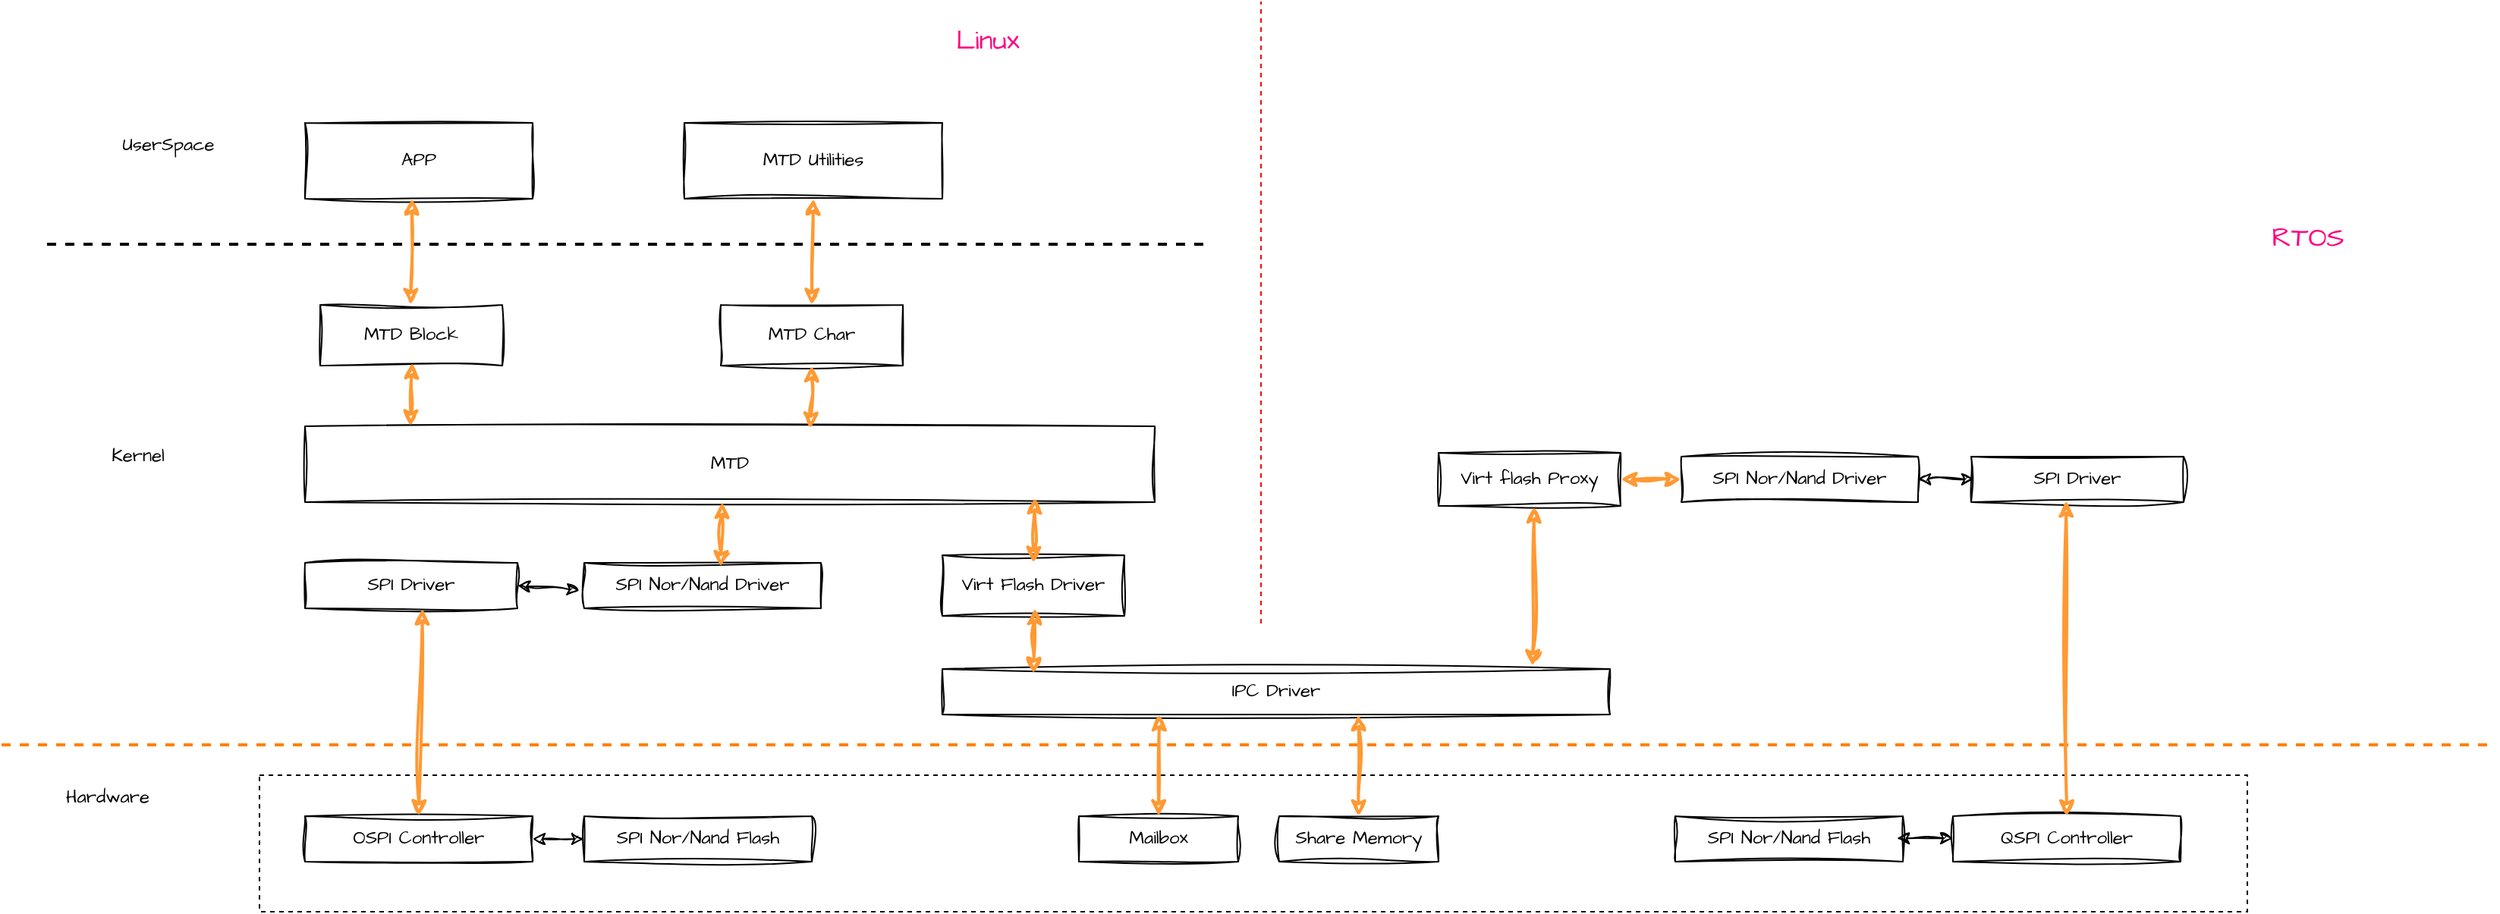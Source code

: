 <mxfile version="26.1.2">
  <diagram name="第 1 页" id="p2nWNXjsKLNtVL2lfu06">
    <mxGraphModel dx="2514" dy="2047" grid="1" gridSize="10" guides="1" tooltips="1" connect="1" arrows="1" fold="1" page="1" pageScale="1" pageWidth="827" pageHeight="1169" math="0" shadow="0">
      <root>
        <mxCell id="0" />
        <mxCell id="1" parent="0" />
        <mxCell id="jwYVZPnirGc2iIpFIKIp-25" value="" style="rounded=0;whiteSpace=wrap;html=1;hachureGap=4;fontFamily=Architects Daughter;fontSource=https%3A%2F%2Ffonts.googleapis.com%2Fcss%3Ffamily%3DArchitects%2BDaughter;dashed=1;" vertex="1" parent="1">
          <mxGeometry x="50" y="380" width="1310" height="90" as="geometry" />
        </mxCell>
        <mxCell id="jwYVZPnirGc2iIpFIKIp-1" value="OSPI Controller" style="rounded=0;whiteSpace=wrap;html=1;sketch=1;hachureGap=4;jiggle=2;curveFitting=1;fontFamily=Architects Daughter;fontSource=https%3A%2F%2Ffonts.googleapis.com%2Fcss%3Ffamily%3DArchitects%2BDaughter;" vertex="1" parent="1">
          <mxGeometry x="80" y="407" width="150" height="30" as="geometry" />
        </mxCell>
        <mxCell id="jwYVZPnirGc2iIpFIKIp-2" value="SPI Driver" style="rounded=0;whiteSpace=wrap;html=1;sketch=1;hachureGap=4;jiggle=2;curveFitting=1;fontFamily=Architects Daughter;fontSource=https%3A%2F%2Ffonts.googleapis.com%2Fcss%3Ffamily%3DArchitects%2BDaughter;" vertex="1" parent="1">
          <mxGeometry x="80" y="240" width="140" height="30" as="geometry" />
        </mxCell>
        <mxCell id="jwYVZPnirGc2iIpFIKIp-3" value="SPI Nor/Nand Flash" style="rounded=0;whiteSpace=wrap;html=1;sketch=1;hachureGap=4;jiggle=2;curveFitting=1;fontFamily=Architects Daughter;fontSource=https%3A%2F%2Ffonts.googleapis.com%2Fcss%3Ffamily%3DArchitects%2BDaughter;" vertex="1" parent="1">
          <mxGeometry x="264" y="407" width="150" height="30" as="geometry" />
        </mxCell>
        <mxCell id="jwYVZPnirGc2iIpFIKIp-4" value="SPI Nor/Nand Driver" style="rounded=0;whiteSpace=wrap;html=1;sketch=1;hachureGap=4;jiggle=2;curveFitting=1;fontFamily=Architects Daughter;fontSource=https%3A%2F%2Ffonts.googleapis.com%2Fcss%3Ffamily%3DArchitects%2BDaughter;" vertex="1" parent="1">
          <mxGeometry x="264" y="240" width="156" height="30" as="geometry" />
        </mxCell>
        <mxCell id="jwYVZPnirGc2iIpFIKIp-5" value="MTD" style="rounded=0;whiteSpace=wrap;html=1;sketch=1;hachureGap=4;jiggle=2;curveFitting=1;fontFamily=Architects Daughter;fontSource=https%3A%2F%2Ffonts.googleapis.com%2Fcss%3Ffamily%3DArchitects%2BDaughter;" vertex="1" parent="1">
          <mxGeometry x="80" y="150" width="560" height="50" as="geometry" />
        </mxCell>
        <mxCell id="jwYVZPnirGc2iIpFIKIp-6" value="MTD Block" style="rounded=0;whiteSpace=wrap;html=1;sketch=1;hachureGap=4;jiggle=2;curveFitting=1;fontFamily=Architects Daughter;fontSource=https%3A%2F%2Ffonts.googleapis.com%2Fcss%3Ffamily%3DArchitects%2BDaughter;" vertex="1" parent="1">
          <mxGeometry x="90" y="70" width="120" height="40" as="geometry" />
        </mxCell>
        <mxCell id="jwYVZPnirGc2iIpFIKIp-7" value="MTD Char" style="rounded=0;whiteSpace=wrap;html=1;sketch=1;hachureGap=4;jiggle=2;curveFitting=1;fontFamily=Architects Daughter;fontSource=https%3A%2F%2Ffonts.googleapis.com%2Fcss%3Ffamily%3DArchitects%2BDaughter;" vertex="1" parent="1">
          <mxGeometry x="354" y="70" width="120" height="40" as="geometry" />
        </mxCell>
        <mxCell id="jwYVZPnirGc2iIpFIKIp-8" value="APP" style="rounded=0;whiteSpace=wrap;html=1;sketch=1;hachureGap=4;jiggle=2;curveFitting=1;fontFamily=Architects Daughter;fontSource=https%3A%2F%2Ffonts.googleapis.com%2Fcss%3Ffamily%3DArchitects%2BDaughter;" vertex="1" parent="1">
          <mxGeometry x="80" y="-50" width="150" height="50" as="geometry" />
        </mxCell>
        <mxCell id="jwYVZPnirGc2iIpFIKIp-9" value="MTD Utilities" style="rounded=0;whiteSpace=wrap;html=1;sketch=1;hachureGap=4;jiggle=2;curveFitting=1;fontFamily=Architects Daughter;fontSource=https%3A%2F%2Ffonts.googleapis.com%2Fcss%3Ffamily%3DArchitects%2BDaughter;" vertex="1" parent="1">
          <mxGeometry x="330" y="-50" width="170" height="50" as="geometry" />
        </mxCell>
        <mxCell id="jwYVZPnirGc2iIpFIKIp-10" value="Virt Flash Driver" style="rounded=0;whiteSpace=wrap;html=1;sketch=1;hachureGap=4;jiggle=2;curveFitting=1;fontFamily=Architects Daughter;fontSource=https%3A%2F%2Ffonts.googleapis.com%2Fcss%3Ffamily%3DArchitects%2BDaughter;" vertex="1" parent="1">
          <mxGeometry x="500" y="235" width="120" height="40" as="geometry" />
        </mxCell>
        <mxCell id="jwYVZPnirGc2iIpFIKIp-12" value="Mailbox" style="rounded=0;whiteSpace=wrap;html=1;sketch=1;hachureGap=4;jiggle=2;curveFitting=1;fontFamily=Architects Daughter;fontSource=https%3A%2F%2Ffonts.googleapis.com%2Fcss%3Ffamily%3DArchitects%2BDaughter;" vertex="1" parent="1">
          <mxGeometry x="590" y="407" width="105" height="30" as="geometry" />
        </mxCell>
        <mxCell id="jwYVZPnirGc2iIpFIKIp-13" value="Share Memory" style="rounded=0;whiteSpace=wrap;html=1;sketch=1;hachureGap=4;jiggle=2;curveFitting=1;fontFamily=Architects Daughter;fontSource=https%3A%2F%2Ffonts.googleapis.com%2Fcss%3Ffamily%3DArchitects%2BDaughter;" vertex="1" parent="1">
          <mxGeometry x="722" y="407" width="105" height="30" as="geometry" />
        </mxCell>
        <mxCell id="jwYVZPnirGc2iIpFIKIp-14" value="Virt flash Proxy" style="rounded=0;whiteSpace=wrap;html=1;sketch=1;hachureGap=4;jiggle=2;curveFitting=1;fontFamily=Architects Daughter;fontSource=https%3A%2F%2Ffonts.googleapis.com%2Fcss%3Ffamily%3DArchitects%2BDaughter;" vertex="1" parent="1">
          <mxGeometry x="827" y="167.5" width="120" height="35" as="geometry" />
        </mxCell>
        <mxCell id="jwYVZPnirGc2iIpFIKIp-15" value="SPI Driver" style="rounded=0;whiteSpace=wrap;html=1;sketch=1;hachureGap=4;jiggle=2;curveFitting=1;fontFamily=Architects Daughter;fontSource=https%3A%2F%2Ffonts.googleapis.com%2Fcss%3Ffamily%3DArchitects%2BDaughter;" vertex="1" parent="1">
          <mxGeometry x="1178" y="170" width="140" height="30" as="geometry" />
        </mxCell>
        <mxCell id="jwYVZPnirGc2iIpFIKIp-16" value="SPI Nor/Nand Driver" style="rounded=0;whiteSpace=wrap;html=1;sketch=1;hachureGap=4;jiggle=2;curveFitting=1;fontFamily=Architects Daughter;fontSource=https%3A%2F%2Ffonts.googleapis.com%2Fcss%3Ffamily%3DArchitects%2BDaughter;" vertex="1" parent="1">
          <mxGeometry x="987" y="170" width="156" height="30" as="geometry" />
        </mxCell>
        <mxCell id="jwYVZPnirGc2iIpFIKIp-17" value="QSPI Controller" style="rounded=0;whiteSpace=wrap;html=1;sketch=1;hachureGap=4;jiggle=2;curveFitting=1;fontFamily=Architects Daughter;fontSource=https%3A%2F%2Ffonts.googleapis.com%2Fcss%3Ffamily%3DArchitects%2BDaughter;" vertex="1" parent="1">
          <mxGeometry x="1166" y="407" width="150" height="30" as="geometry" />
        </mxCell>
        <mxCell id="jwYVZPnirGc2iIpFIKIp-18" value="SPI Nor/Nand Flash" style="rounded=0;whiteSpace=wrap;html=1;sketch=1;hachureGap=4;jiggle=2;curveFitting=1;fontFamily=Architects Daughter;fontSource=https%3A%2F%2Ffonts.googleapis.com%2Fcss%3Ffamily%3DArchitects%2BDaughter;" vertex="1" parent="1">
          <mxGeometry x="983" y="407" width="150" height="30" as="geometry" />
        </mxCell>
        <mxCell id="jwYVZPnirGc2iIpFIKIp-22" value="" style="endArrow=none;dashed=1;html=1;rounded=0;hachureGap=4;fontFamily=Architects Daughter;fontSource=https%3A%2F%2Ffonts.googleapis.com%2Fcss%3Ffamily%3DArchitects%2BDaughter;strokeColor=light-dark(#ef0b0b, #ededed);" edge="1" parent="1">
          <mxGeometry width="50" height="50" relative="1" as="geometry">
            <mxPoint x="710" y="280" as="sourcePoint" />
            <mxPoint x="710" y="-130" as="targetPoint" />
          </mxGeometry>
        </mxCell>
        <mxCell id="jwYVZPnirGc2iIpFIKIp-11" value="IPC Driver" style="rounded=0;whiteSpace=wrap;html=1;sketch=1;hachureGap=4;jiggle=2;curveFitting=1;fontFamily=Architects Daughter;fontSource=https%3A%2F%2Ffonts.googleapis.com%2Fcss%3Ffamily%3DArchitects%2BDaughter;" vertex="1" parent="1">
          <mxGeometry x="500" y="310" width="440" height="30" as="geometry" />
        </mxCell>
        <mxCell id="jwYVZPnirGc2iIpFIKIp-26" value="" style="endArrow=none;dashed=1;html=1;strokeWidth=2;rounded=0;hachureGap=4;fontFamily=Architects Daughter;fontSource=https%3A%2F%2Ffonts.googleapis.com%2Fcss%3Ffamily%3DArchitects%2BDaughter;" edge="1" parent="1">
          <mxGeometry width="50" height="50" relative="1" as="geometry">
            <mxPoint x="-90" y="30" as="sourcePoint" />
            <mxPoint x="672" y="30" as="targetPoint" />
          </mxGeometry>
        </mxCell>
        <mxCell id="jwYVZPnirGc2iIpFIKIp-27" value="UserSpace" style="text;html=1;align=center;verticalAlign=middle;whiteSpace=wrap;rounded=0;fontFamily=Architects Daughter;fontSource=https%3A%2F%2Ffonts.googleapis.com%2Fcss%3Ffamily%3DArchitects%2BDaughter;" vertex="1" parent="1">
          <mxGeometry x="-40" y="-50" width="60" height="30" as="geometry" />
        </mxCell>
        <mxCell id="jwYVZPnirGc2iIpFIKIp-28" value="Kernel" style="text;html=1;align=center;verticalAlign=middle;whiteSpace=wrap;rounded=0;fontFamily=Architects Daughter;fontSource=https%3A%2F%2Ffonts.googleapis.com%2Fcss%3Ffamily%3DArchitects%2BDaughter;" vertex="1" parent="1">
          <mxGeometry x="-60" y="155" width="60" height="30" as="geometry" />
        </mxCell>
        <mxCell id="jwYVZPnirGc2iIpFIKIp-30" value="" style="endArrow=none;dashed=1;html=1;strokeWidth=2;rounded=0;hachureGap=4;fontFamily=Architects Daughter;fontSource=https%3A%2F%2Ffonts.googleapis.com%2Fcss%3Ffamily%3DArchitects%2BDaughter;strokeColor=#FF8000;" edge="1" parent="1">
          <mxGeometry width="50" height="50" relative="1" as="geometry">
            <mxPoint x="-120" y="360" as="sourcePoint" />
            <mxPoint x="1523.333" y="360" as="targetPoint" />
          </mxGeometry>
        </mxCell>
        <mxCell id="jwYVZPnirGc2iIpFIKIp-31" value="&lt;font style=&quot;color: rgb(255, 0, 128); font-size: 18px;&quot;&gt;RTOS&lt;/font&gt;" style="text;html=1;align=center;verticalAlign=middle;whiteSpace=wrap;rounded=0;fontFamily=Architects Daughter;fontSource=https%3A%2F%2Ffonts.googleapis.com%2Fcss%3Ffamily%3DArchitects%2BDaughter;" vertex="1" parent="1">
          <mxGeometry x="1370" y="10" width="60" height="30" as="geometry" />
        </mxCell>
        <mxCell id="jwYVZPnirGc2iIpFIKIp-32" value="&lt;font style=&quot;color: rgb(255, 0, 128); font-size: 18px;&quot;&gt;Linux&lt;/font&gt;" style="text;html=1;align=center;verticalAlign=middle;whiteSpace=wrap;rounded=0;fontFamily=Architects Daughter;fontSource=https%3A%2F%2Ffonts.googleapis.com%2Fcss%3Ffamily%3DArchitects%2BDaughter;" vertex="1" parent="1">
          <mxGeometry x="500" y="-120" width="60" height="30" as="geometry" />
        </mxCell>
        <mxCell id="jwYVZPnirGc2iIpFIKIp-33" value="" style="endArrow=classic;startArrow=classic;html=1;rounded=0;sketch=1;hachureGap=4;jiggle=2;curveFitting=1;fontFamily=Architects Daughter;fontSource=https%3A%2F%2Ffonts.googleapis.com%2Fcss%3Ffamily%3DArchitects%2BDaughter;exitX=0.5;exitY=0;exitDx=0;exitDy=0;entryX=0.5;entryY=1;entryDx=0;entryDy=0;strokeColor=#FF9933;strokeWidth=2;" edge="1" parent="1" source="jwYVZPnirGc2iIpFIKIp-7" target="jwYVZPnirGc2iIpFIKIp-9">
          <mxGeometry width="50" height="50" relative="1" as="geometry">
            <mxPoint x="370" y="50" as="sourcePoint" />
            <mxPoint x="420" as="targetPoint" />
          </mxGeometry>
        </mxCell>
        <mxCell id="jwYVZPnirGc2iIpFIKIp-34" value="" style="endArrow=classic;startArrow=classic;html=1;rounded=0;sketch=1;hachureGap=4;jiggle=2;curveFitting=1;fontFamily=Architects Daughter;fontSource=https%3A%2F%2Ffonts.googleapis.com%2Fcss%3Ffamily%3DArchitects%2BDaughter;exitX=0.595;exitY=0.03;exitDx=0;exitDy=0;entryX=0.5;entryY=1;entryDx=0;entryDy=0;strokeColor=#FF9933;strokeWidth=2;exitPerimeter=0;" edge="1" parent="1" source="jwYVZPnirGc2iIpFIKIp-5" target="jwYVZPnirGc2iIpFIKIp-7">
          <mxGeometry width="50" height="50" relative="1" as="geometry">
            <mxPoint x="413" y="170" as="sourcePoint" />
            <mxPoint x="414" y="100" as="targetPoint" />
          </mxGeometry>
        </mxCell>
        <mxCell id="jwYVZPnirGc2iIpFIKIp-35" value="" style="endArrow=classic;startArrow=classic;html=1;rounded=0;sketch=1;hachureGap=4;jiggle=2;curveFitting=1;fontFamily=Architects Daughter;fontSource=https%3A%2F%2Ffonts.googleapis.com%2Fcss%3Ffamily%3DArchitects%2BDaughter;exitX=0.595;exitY=0.03;exitDx=0;exitDy=0;entryX=0.5;entryY=1;entryDx=0;entryDy=0;strokeColor=#FF9933;strokeWidth=2;exitPerimeter=0;" edge="1" parent="1">
          <mxGeometry width="50" height="50" relative="1" as="geometry">
            <mxPoint x="149.5" y="150" as="sourcePoint" />
            <mxPoint x="150.5" y="108" as="targetPoint" />
          </mxGeometry>
        </mxCell>
        <mxCell id="jwYVZPnirGc2iIpFIKIp-36" value="" style="endArrow=classic;startArrow=classic;html=1;rounded=0;sketch=1;hachureGap=4;jiggle=2;curveFitting=1;fontFamily=Architects Daughter;fontSource=https%3A%2F%2Ffonts.googleapis.com%2Fcss%3Ffamily%3DArchitects%2BDaughter;exitX=0.5;exitY=0;exitDx=0;exitDy=0;entryX=0.5;entryY=1;entryDx=0;entryDy=0;strokeColor=#FF9933;strokeWidth=2;" edge="1" parent="1">
          <mxGeometry width="50" height="50" relative="1" as="geometry">
            <mxPoint x="149.5" y="70" as="sourcePoint" />
            <mxPoint x="150.5" as="targetPoint" />
          </mxGeometry>
        </mxCell>
        <mxCell id="jwYVZPnirGc2iIpFIKIp-37" value="" style="endArrow=classic;startArrow=classic;html=1;rounded=0;sketch=1;hachureGap=4;jiggle=2;curveFitting=1;fontFamily=Architects Daughter;fontSource=https%3A%2F%2Ffonts.googleapis.com%2Fcss%3Ffamily%3DArchitects%2BDaughter;exitX=0.577;exitY=0.09;exitDx=0;exitDy=0;entryX=0.5;entryY=1;entryDx=0;entryDy=0;strokeColor=#FF9933;strokeWidth=2;exitPerimeter=0;" edge="1" parent="1" source="jwYVZPnirGc2iIpFIKIp-4">
          <mxGeometry width="50" height="50" relative="1" as="geometry">
            <mxPoint x="354" y="270" as="sourcePoint" />
            <mxPoint x="355" y="200" as="targetPoint" />
          </mxGeometry>
        </mxCell>
        <mxCell id="jwYVZPnirGc2iIpFIKIp-38" value="" style="endArrow=classic;startArrow=classic;html=1;rounded=0;sketch=1;hachureGap=4;jiggle=2;curveFitting=1;fontFamily=Architects Daughter;fontSource=https%3A%2F%2Ffonts.googleapis.com%2Fcss%3Ffamily%3DArchitects%2BDaughter;exitX=0.577;exitY=0.09;exitDx=0;exitDy=0;entryX=0.5;entryY=1;entryDx=0;entryDy=0;strokeColor=#FF9933;strokeWidth=2;exitPerimeter=0;" edge="1" parent="1">
          <mxGeometry width="50" height="50" relative="1" as="geometry">
            <mxPoint x="560" y="240" as="sourcePoint" />
            <mxPoint x="561" y="197" as="targetPoint" />
          </mxGeometry>
        </mxCell>
        <mxCell id="jwYVZPnirGc2iIpFIKIp-39" value="" style="endArrow=classic;startArrow=classic;html=1;rounded=0;sketch=1;hachureGap=4;jiggle=2;curveFitting=1;fontFamily=Architects Daughter;fontSource=https%3A%2F%2Ffonts.googleapis.com%2Fcss%3Ffamily%3DArchitects%2BDaughter;exitX=0.577;exitY=0.09;exitDx=0;exitDy=0;entryX=0.5;entryY=1;entryDx=0;entryDy=0;strokeColor=#FF9933;strokeWidth=2;exitPerimeter=0;" edge="1" parent="1">
          <mxGeometry width="50" height="50" relative="1" as="geometry">
            <mxPoint x="560" y="313" as="sourcePoint" />
            <mxPoint x="561" y="270" as="targetPoint" />
          </mxGeometry>
        </mxCell>
        <mxCell id="jwYVZPnirGc2iIpFIKIp-40" value="" style="endArrow=classic;startArrow=classic;html=1;rounded=0;sketch=1;hachureGap=4;jiggle=2;curveFitting=1;fontFamily=Architects Daughter;fontSource=https%3A%2F%2Ffonts.googleapis.com%2Fcss%3Ffamily%3DArchitects%2BDaughter;entryX=-0.02;entryY=0.605;entryDx=0;entryDy=0;entryPerimeter=0;exitX=1;exitY=0.5;exitDx=0;exitDy=0;" edge="1" parent="1" source="jwYVZPnirGc2iIpFIKIp-2" target="jwYVZPnirGc2iIpFIKIp-4">
          <mxGeometry width="50" height="50" relative="1" as="geometry">
            <mxPoint x="210" y="360" as="sourcePoint" />
            <mxPoint x="260" y="310" as="targetPoint" />
          </mxGeometry>
        </mxCell>
        <mxCell id="jwYVZPnirGc2iIpFIKIp-41" value="" style="endArrow=classic;startArrow=classic;html=1;rounded=0;sketch=1;hachureGap=4;jiggle=2;curveFitting=1;fontFamily=Architects Daughter;fontSource=https%3A%2F%2Ffonts.googleapis.com%2Fcss%3Ffamily%3DArchitects%2BDaughter;exitX=0.5;exitY=0;exitDx=0;exitDy=0;entryX=0.553;entryY=1.005;entryDx=0;entryDy=0;strokeColor=#FF9933;strokeWidth=2;entryPerimeter=0;" edge="1" parent="1" source="jwYVZPnirGc2iIpFIKIp-1" target="jwYVZPnirGc2iIpFIKIp-2">
          <mxGeometry width="50" height="50" relative="1" as="geometry">
            <mxPoint x="149.5" y="313" as="sourcePoint" />
            <mxPoint x="150.5" y="270" as="targetPoint" />
          </mxGeometry>
        </mxCell>
        <mxCell id="jwYVZPnirGc2iIpFIKIp-42" value="" style="endArrow=classic;startArrow=classic;html=1;rounded=0;sketch=1;hachureGap=4;jiggle=2;curveFitting=1;fontFamily=Architects Daughter;fontSource=https%3A%2F%2Ffonts.googleapis.com%2Fcss%3Ffamily%3DArchitects%2BDaughter;entryX=0;entryY=0.5;entryDx=0;entryDy=0;exitX=1;exitY=0.5;exitDx=0;exitDy=0;" edge="1" parent="1" source="jwYVZPnirGc2iIpFIKIp-1" target="jwYVZPnirGc2iIpFIKIp-3">
          <mxGeometry width="50" height="50" relative="1" as="geometry">
            <mxPoint x="223" y="423.5" as="sourcePoint" />
            <mxPoint x="264" y="426.5" as="targetPoint" />
          </mxGeometry>
        </mxCell>
        <mxCell id="jwYVZPnirGc2iIpFIKIp-43" value="" style="endArrow=classic;startArrow=classic;html=1;rounded=0;sketch=1;hachureGap=4;jiggle=2;curveFitting=1;fontFamily=Architects Daughter;fontSource=https%3A%2F%2Ffonts.googleapis.com%2Fcss%3Ffamily%3DArchitects%2BDaughter;exitX=0.5;exitY=0;exitDx=0;exitDy=0;strokeColor=#FF9933;strokeWidth=2;" edge="1" parent="1" source="jwYVZPnirGc2iIpFIKIp-12">
          <mxGeometry width="50" height="50" relative="1" as="geometry">
            <mxPoint x="640" y="380" as="sourcePoint" />
            <mxPoint x="643" y="340" as="targetPoint" />
          </mxGeometry>
        </mxCell>
        <mxCell id="jwYVZPnirGc2iIpFIKIp-44" value="" style="endArrow=classic;startArrow=classic;html=1;rounded=0;sketch=1;hachureGap=4;jiggle=2;curveFitting=1;fontFamily=Architects Daughter;fontSource=https%3A%2F%2Ffonts.googleapis.com%2Fcss%3Ffamily%3DArchitects%2BDaughter;exitX=0.5;exitY=0;exitDx=0;exitDy=0;strokeColor=#FF9933;strokeWidth=2;" edge="1" parent="1">
          <mxGeometry width="50" height="50" relative="1" as="geometry">
            <mxPoint x="774.3" y="407" as="sourcePoint" />
            <mxPoint x="774.3" y="340" as="targetPoint" />
          </mxGeometry>
        </mxCell>
        <mxCell id="jwYVZPnirGc2iIpFIKIp-45" value="" style="endArrow=classic;startArrow=classic;html=1;rounded=0;sketch=1;hachureGap=4;jiggle=2;curveFitting=1;fontFamily=Architects Daughter;fontSource=https%3A%2F%2Ffonts.googleapis.com%2Fcss%3Ffamily%3DArchitects%2BDaughter;exitX=0.884;exitY=-0.066;exitDx=0;exitDy=0;strokeColor=#FF9933;strokeWidth=2;exitPerimeter=0;" edge="1" parent="1" source="jwYVZPnirGc2iIpFIKIp-11">
          <mxGeometry width="50" height="50" relative="1" as="geometry">
            <mxPoint x="890" y="270" as="sourcePoint" />
            <mxPoint x="890" y="203" as="targetPoint" />
          </mxGeometry>
        </mxCell>
        <mxCell id="jwYVZPnirGc2iIpFIKIp-46" value="" style="endArrow=classic;startArrow=classic;html=1;rounded=0;sketch=1;hachureGap=4;jiggle=2;curveFitting=1;fontFamily=Architects Daughter;fontSource=https%3A%2F%2Ffonts.googleapis.com%2Fcss%3Ffamily%3DArchitects%2BDaughter;strokeColor=#FF9933;strokeWidth=2;entryX=1;entryY=0.5;entryDx=0;entryDy=0;" edge="1" parent="1" source="jwYVZPnirGc2iIpFIKIp-16" target="jwYVZPnirGc2iIpFIKIp-14">
          <mxGeometry width="50" height="50" relative="1" as="geometry">
            <mxPoint x="1010" y="310" as="sourcePoint" />
            <mxPoint x="1011" y="205" as="targetPoint" />
          </mxGeometry>
        </mxCell>
        <mxCell id="jwYVZPnirGc2iIpFIKIp-47" value="" style="endArrow=classic;startArrow=classic;html=1;rounded=0;sketch=1;hachureGap=4;jiggle=2;curveFitting=1;fontFamily=Architects Daughter;fontSource=https%3A%2F%2Ffonts.googleapis.com%2Fcss%3Ffamily%3DArchitects%2BDaughter;exitX=1;exitY=0.5;exitDx=0;exitDy=0;" edge="1" parent="1">
          <mxGeometry width="50" height="50" relative="1" as="geometry">
            <mxPoint x="1143" y="185" as="sourcePoint" />
            <mxPoint x="1180" y="185" as="targetPoint" />
          </mxGeometry>
        </mxCell>
        <mxCell id="jwYVZPnirGc2iIpFIKIp-48" value="" style="endArrow=classic;startArrow=classic;html=1;rounded=0;sketch=1;hachureGap=4;jiggle=2;curveFitting=1;fontFamily=Architects Daughter;fontSource=https%3A%2F%2Ffonts.googleapis.com%2Fcss%3Ffamily%3DArchitects%2BDaughter;strokeColor=#FF9933;strokeWidth=2;entryX=0.447;entryY=0.969;entryDx=0;entryDy=0;entryPerimeter=0;" edge="1" parent="1" source="jwYVZPnirGc2iIpFIKIp-17" target="jwYVZPnirGc2iIpFIKIp-15">
          <mxGeometry width="50" height="50" relative="1" as="geometry">
            <mxPoint x="1250" y="267" as="sourcePoint" />
            <mxPoint x="1250" y="200" as="targetPoint" />
          </mxGeometry>
        </mxCell>
        <mxCell id="jwYVZPnirGc2iIpFIKIp-49" value="" style="endArrow=classic;startArrow=classic;html=1;rounded=0;sketch=1;hachureGap=4;jiggle=2;curveFitting=1;fontFamily=Architects Daughter;fontSource=https%3A%2F%2Ffonts.googleapis.com%2Fcss%3Ffamily%3DArchitects%2BDaughter;exitX=1;exitY=0.5;exitDx=0;exitDy=0;" edge="1" parent="1">
          <mxGeometry width="50" height="50" relative="1" as="geometry">
            <mxPoint x="1129" y="421.66" as="sourcePoint" />
            <mxPoint x="1166" y="421.66" as="targetPoint" />
          </mxGeometry>
        </mxCell>
        <mxCell id="jwYVZPnirGc2iIpFIKIp-50" value="Hardware" style="text;html=1;align=center;verticalAlign=middle;whiteSpace=wrap;rounded=0;fontFamily=Architects Daughter;fontSource=https%3A%2F%2Ffonts.googleapis.com%2Fcss%3Ffamily%3DArchitects%2BDaughter;" vertex="1" parent="1">
          <mxGeometry x="-80" y="380" width="60" height="30" as="geometry" />
        </mxCell>
      </root>
    </mxGraphModel>
  </diagram>
</mxfile>
